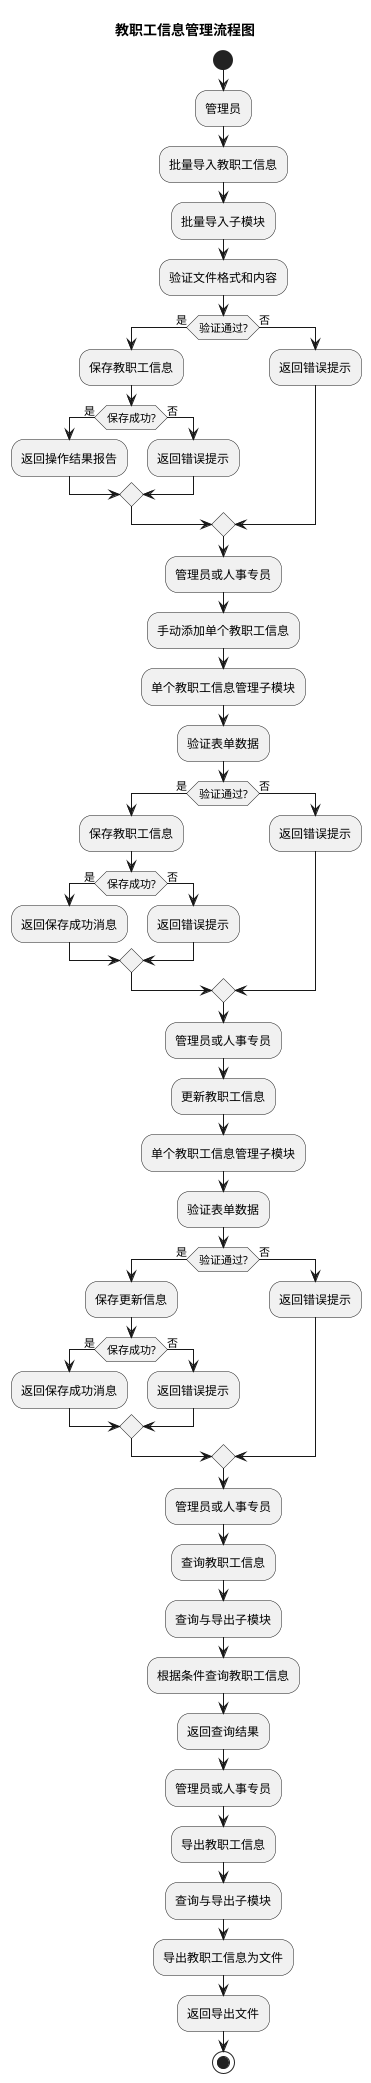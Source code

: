 @startuml
title 教职工信息管理流程图

start

:管理员;
:批量导入教职工信息;
:批量导入子模块;
:验证文件格式和内容;
if (验证通过?) then (是)
    :保存教职工信息;
    if (保存成功?) then (是)
        :返回操作结果报告;
    else (否)
        :返回错误提示;
    endif
else (否)
    :返回错误提示;
endif

:管理员或人事专员;
:手动添加单个教职工信息;
:单个教职工信息管理子模块;
:验证表单数据;
if (验证通过?) then (是)
    :保存教职工信息;
    if (保存成功?) then (是)
        :返回保存成功消息;
    else (否)
        :返回错误提示;
    endif
else (否)
    :返回错误提示;
endif

:管理员或人事专员;
:更新教职工信息;
:单个教职工信息管理子模块;
:验证表单数据;
if (验证通过?) then (是)
    :保存更新信息;
    if (保存成功?) then (是)
        :返回保存成功消息;
    else (否)
        :返回错误提示;
    endif
else (否)
    :返回错误提示;
endif

:管理员或人事专员;
:查询教职工信息;
:查询与导出子模块;
:根据条件查询教职工信息;
:返回查询结果;

:管理员或人事专员;
:导出教职工信息;
:查询与导出子模块;
:导出教职工信息为文件;
:返回导出文件;

stop
@enduml

@startuml
title 教职工每日出勤记录管理流程图

start

:管理员或人事专员;
:记录教职工出勤状态;
:出勤记录登记子模块;
:验证表单数据;
if (验证通过?) then (是)
    :保存出勤记录;
    if (保存成功?) then (是)
        :返回保存成功消息;
    else (否)
        :返回错误提示;
    endif
else (否)
    :返回错误提示;
endif

:管理员或人事专员;
:查询出勤记录;
:查询与统计子模块;
:根据条件查询出勤记录;
:返回查询结果及统计图表;

:管理员或人事专员;
:记录异常情况;
:异常情况备注子模块;
:验证表单数据;
if (验证通过?) then (是)
    :保存异常情况记录;
    if (保存成功?) then (是)
        :返回保存成功消息;
        :触发通知机制;
    else (否)
        :返回错误提示;
    endif
else (否)
    :返回错误提示;
endif

:管理员或人事专员;
:导出出勤记录;
:查询与导出子模块;
:导出出勤记录为文件;
:返回导出文件;

stop
@enduml

@startuml
title 教职工绩效管理流程图

start

:管理员或考评委员会;
:记录工作表现;
:工作表现记录子模块;
:验证表单数据;
if (验证通过?) then (是)
    :保存工作表现记录;
    if (保存成功?) then (是)
        :返回保存成功消息;
    else (否)
        :返回错误提示;
    endif
else (否)
    :返回错误提示;
endif

:管理员或人事专员;
:记录请假与加班;
:请假与加班备案子模块;
:验证表单数据;
if (验证通过?) then (是)
    :保存请假与加班记录;
    if (保存成功?) then (是)
        :返回保存成功消息;
        :触发通知机制;
    else (否)
        :返回错误提示;
    endif
else (否)
    :返回错误提示;
endif

:管理员或考评委员会;
:记录嘉奖与论文发表;
:嘉奖与论文发表记录子模块;
:验证表单数据;
if (验证通过?) then (是)
    :保存嘉奖与论文发表记录;
    if (保存成功?) then (是)
        :返回保存成功消息;
    else (否)
        :返回错误提示;
    endif
else (否)
    :返回错误提示;
endif

:管理员或考评委员会;
:进行绩效评估;
:绩效评估与考核子模块;
:验证表单数据;
if (验证通过?) then (是)
    :保存绩效评估结果;
    if (保存成功?) then (是)
        :返回评估结果及考核报告;
    else (否)
        :返回错误提示;
    endif
else (否)
    :返回错误提示;
endif

:管理员或考评委员会;
:查询绩效数据;
:查询与导出子模块;
:根据条件查询绩效数据;
:返回查询结果;

:管理员或考评委员会;
:导出绩效数据;
:查询与导出子模块;
:导出绩效数据为文件;
:返回导出文件;

stop
@enduml